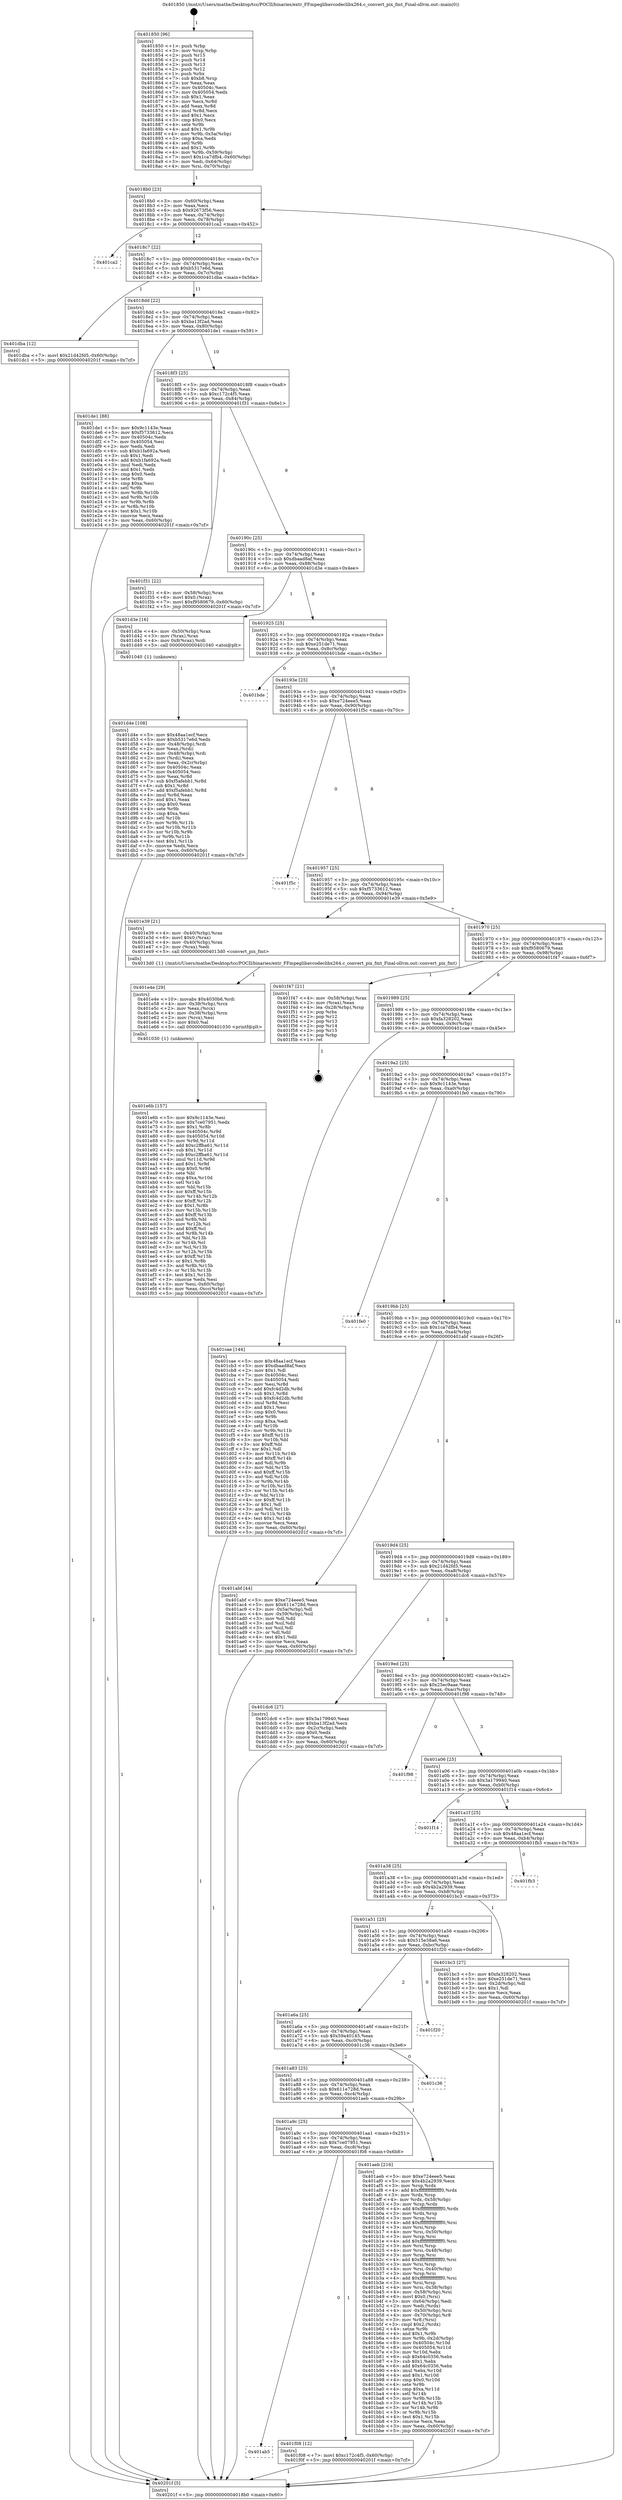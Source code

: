 digraph "0x401850" {
  label = "0x401850 (/mnt/c/Users/mathe/Desktop/tcc/POCII/binaries/extr_FFmpeglibavcodeclibx264.c_convert_pix_fmt_Final-ollvm.out::main(0))"
  labelloc = "t"
  node[shape=record]

  Entry [label="",width=0.3,height=0.3,shape=circle,fillcolor=black,style=filled]
  "0x4018b0" [label="{
     0x4018b0 [23]\l
     | [instrs]\l
     &nbsp;&nbsp;0x4018b0 \<+3\>: mov -0x60(%rbp),%eax\l
     &nbsp;&nbsp;0x4018b3 \<+2\>: mov %eax,%ecx\l
     &nbsp;&nbsp;0x4018b5 \<+6\>: sub $0x92673f56,%ecx\l
     &nbsp;&nbsp;0x4018bb \<+3\>: mov %eax,-0x74(%rbp)\l
     &nbsp;&nbsp;0x4018be \<+3\>: mov %ecx,-0x78(%rbp)\l
     &nbsp;&nbsp;0x4018c1 \<+6\>: je 0000000000401ca2 \<main+0x452\>\l
  }"]
  "0x401ca2" [label="{
     0x401ca2\l
  }", style=dashed]
  "0x4018c7" [label="{
     0x4018c7 [22]\l
     | [instrs]\l
     &nbsp;&nbsp;0x4018c7 \<+5\>: jmp 00000000004018cc \<main+0x7c\>\l
     &nbsp;&nbsp;0x4018cc \<+3\>: mov -0x74(%rbp),%eax\l
     &nbsp;&nbsp;0x4018cf \<+5\>: sub $0xb5317e6d,%eax\l
     &nbsp;&nbsp;0x4018d4 \<+3\>: mov %eax,-0x7c(%rbp)\l
     &nbsp;&nbsp;0x4018d7 \<+6\>: je 0000000000401dba \<main+0x56a\>\l
  }"]
  Exit [label="",width=0.3,height=0.3,shape=circle,fillcolor=black,style=filled,peripheries=2]
  "0x401dba" [label="{
     0x401dba [12]\l
     | [instrs]\l
     &nbsp;&nbsp;0x401dba \<+7\>: movl $0x21d42fd5,-0x60(%rbp)\l
     &nbsp;&nbsp;0x401dc1 \<+5\>: jmp 000000000040201f \<main+0x7cf\>\l
  }"]
  "0x4018dd" [label="{
     0x4018dd [22]\l
     | [instrs]\l
     &nbsp;&nbsp;0x4018dd \<+5\>: jmp 00000000004018e2 \<main+0x92\>\l
     &nbsp;&nbsp;0x4018e2 \<+3\>: mov -0x74(%rbp),%eax\l
     &nbsp;&nbsp;0x4018e5 \<+5\>: sub $0xba13f2ad,%eax\l
     &nbsp;&nbsp;0x4018ea \<+3\>: mov %eax,-0x80(%rbp)\l
     &nbsp;&nbsp;0x4018ed \<+6\>: je 0000000000401de1 \<main+0x591\>\l
  }"]
  "0x401ab5" [label="{
     0x401ab5\l
  }", style=dashed]
  "0x401de1" [label="{
     0x401de1 [88]\l
     | [instrs]\l
     &nbsp;&nbsp;0x401de1 \<+5\>: mov $0x9c1143e,%eax\l
     &nbsp;&nbsp;0x401de6 \<+5\>: mov $0xf5733612,%ecx\l
     &nbsp;&nbsp;0x401deb \<+7\>: mov 0x40504c,%edx\l
     &nbsp;&nbsp;0x401df2 \<+7\>: mov 0x405054,%esi\l
     &nbsp;&nbsp;0x401df9 \<+2\>: mov %edx,%edi\l
     &nbsp;&nbsp;0x401dfb \<+6\>: sub $0xb1fa692a,%edi\l
     &nbsp;&nbsp;0x401e01 \<+3\>: sub $0x1,%edi\l
     &nbsp;&nbsp;0x401e04 \<+6\>: add $0xb1fa692a,%edi\l
     &nbsp;&nbsp;0x401e0a \<+3\>: imul %edi,%edx\l
     &nbsp;&nbsp;0x401e0d \<+3\>: and $0x1,%edx\l
     &nbsp;&nbsp;0x401e10 \<+3\>: cmp $0x0,%edx\l
     &nbsp;&nbsp;0x401e13 \<+4\>: sete %r8b\l
     &nbsp;&nbsp;0x401e17 \<+3\>: cmp $0xa,%esi\l
     &nbsp;&nbsp;0x401e1a \<+4\>: setl %r9b\l
     &nbsp;&nbsp;0x401e1e \<+3\>: mov %r8b,%r10b\l
     &nbsp;&nbsp;0x401e21 \<+3\>: and %r9b,%r10b\l
     &nbsp;&nbsp;0x401e24 \<+3\>: xor %r9b,%r8b\l
     &nbsp;&nbsp;0x401e27 \<+3\>: or %r8b,%r10b\l
     &nbsp;&nbsp;0x401e2a \<+4\>: test $0x1,%r10b\l
     &nbsp;&nbsp;0x401e2e \<+3\>: cmovne %ecx,%eax\l
     &nbsp;&nbsp;0x401e31 \<+3\>: mov %eax,-0x60(%rbp)\l
     &nbsp;&nbsp;0x401e34 \<+5\>: jmp 000000000040201f \<main+0x7cf\>\l
  }"]
  "0x4018f3" [label="{
     0x4018f3 [25]\l
     | [instrs]\l
     &nbsp;&nbsp;0x4018f3 \<+5\>: jmp 00000000004018f8 \<main+0xa8\>\l
     &nbsp;&nbsp;0x4018f8 \<+3\>: mov -0x74(%rbp),%eax\l
     &nbsp;&nbsp;0x4018fb \<+5\>: sub $0xc172c4f5,%eax\l
     &nbsp;&nbsp;0x401900 \<+6\>: mov %eax,-0x84(%rbp)\l
     &nbsp;&nbsp;0x401906 \<+6\>: je 0000000000401f31 \<main+0x6e1\>\l
  }"]
  "0x401f08" [label="{
     0x401f08 [12]\l
     | [instrs]\l
     &nbsp;&nbsp;0x401f08 \<+7\>: movl $0xc172c4f5,-0x60(%rbp)\l
     &nbsp;&nbsp;0x401f0f \<+5\>: jmp 000000000040201f \<main+0x7cf\>\l
  }"]
  "0x401f31" [label="{
     0x401f31 [22]\l
     | [instrs]\l
     &nbsp;&nbsp;0x401f31 \<+4\>: mov -0x58(%rbp),%rax\l
     &nbsp;&nbsp;0x401f35 \<+6\>: movl $0x0,(%rax)\l
     &nbsp;&nbsp;0x401f3b \<+7\>: movl $0xf9580679,-0x60(%rbp)\l
     &nbsp;&nbsp;0x401f42 \<+5\>: jmp 000000000040201f \<main+0x7cf\>\l
  }"]
  "0x40190c" [label="{
     0x40190c [25]\l
     | [instrs]\l
     &nbsp;&nbsp;0x40190c \<+5\>: jmp 0000000000401911 \<main+0xc1\>\l
     &nbsp;&nbsp;0x401911 \<+3\>: mov -0x74(%rbp),%eax\l
     &nbsp;&nbsp;0x401914 \<+5\>: sub $0xdbaad8af,%eax\l
     &nbsp;&nbsp;0x401919 \<+6\>: mov %eax,-0x88(%rbp)\l
     &nbsp;&nbsp;0x40191f \<+6\>: je 0000000000401d3e \<main+0x4ee\>\l
  }"]
  "0x401e6b" [label="{
     0x401e6b [157]\l
     | [instrs]\l
     &nbsp;&nbsp;0x401e6b \<+5\>: mov $0x9c1143e,%esi\l
     &nbsp;&nbsp;0x401e70 \<+5\>: mov $0x7ce07951,%edx\l
     &nbsp;&nbsp;0x401e75 \<+3\>: mov $0x1,%r8b\l
     &nbsp;&nbsp;0x401e78 \<+8\>: mov 0x40504c,%r9d\l
     &nbsp;&nbsp;0x401e80 \<+8\>: mov 0x405054,%r10d\l
     &nbsp;&nbsp;0x401e88 \<+3\>: mov %r9d,%r11d\l
     &nbsp;&nbsp;0x401e8b \<+7\>: add $0xc2ffba61,%r11d\l
     &nbsp;&nbsp;0x401e92 \<+4\>: sub $0x1,%r11d\l
     &nbsp;&nbsp;0x401e96 \<+7\>: sub $0xc2ffba61,%r11d\l
     &nbsp;&nbsp;0x401e9d \<+4\>: imul %r11d,%r9d\l
     &nbsp;&nbsp;0x401ea1 \<+4\>: and $0x1,%r9d\l
     &nbsp;&nbsp;0x401ea5 \<+4\>: cmp $0x0,%r9d\l
     &nbsp;&nbsp;0x401ea9 \<+3\>: sete %bl\l
     &nbsp;&nbsp;0x401eac \<+4\>: cmp $0xa,%r10d\l
     &nbsp;&nbsp;0x401eb0 \<+4\>: setl %r14b\l
     &nbsp;&nbsp;0x401eb4 \<+3\>: mov %bl,%r15b\l
     &nbsp;&nbsp;0x401eb7 \<+4\>: xor $0xff,%r15b\l
     &nbsp;&nbsp;0x401ebb \<+3\>: mov %r14b,%r12b\l
     &nbsp;&nbsp;0x401ebe \<+4\>: xor $0xff,%r12b\l
     &nbsp;&nbsp;0x401ec2 \<+4\>: xor $0x1,%r8b\l
     &nbsp;&nbsp;0x401ec6 \<+3\>: mov %r15b,%r13b\l
     &nbsp;&nbsp;0x401ec9 \<+4\>: and $0xff,%r13b\l
     &nbsp;&nbsp;0x401ecd \<+3\>: and %r8b,%bl\l
     &nbsp;&nbsp;0x401ed0 \<+3\>: mov %r12b,%cl\l
     &nbsp;&nbsp;0x401ed3 \<+3\>: and $0xff,%cl\l
     &nbsp;&nbsp;0x401ed6 \<+3\>: and %r8b,%r14b\l
     &nbsp;&nbsp;0x401ed9 \<+3\>: or %bl,%r13b\l
     &nbsp;&nbsp;0x401edc \<+3\>: or %r14b,%cl\l
     &nbsp;&nbsp;0x401edf \<+3\>: xor %cl,%r13b\l
     &nbsp;&nbsp;0x401ee2 \<+3\>: or %r12b,%r15b\l
     &nbsp;&nbsp;0x401ee5 \<+4\>: xor $0xff,%r15b\l
     &nbsp;&nbsp;0x401ee9 \<+4\>: or $0x1,%r8b\l
     &nbsp;&nbsp;0x401eed \<+3\>: and %r8b,%r15b\l
     &nbsp;&nbsp;0x401ef0 \<+3\>: or %r15b,%r13b\l
     &nbsp;&nbsp;0x401ef3 \<+4\>: test $0x1,%r13b\l
     &nbsp;&nbsp;0x401ef7 \<+3\>: cmovne %edx,%esi\l
     &nbsp;&nbsp;0x401efa \<+3\>: mov %esi,-0x60(%rbp)\l
     &nbsp;&nbsp;0x401efd \<+6\>: mov %eax,-0xcc(%rbp)\l
     &nbsp;&nbsp;0x401f03 \<+5\>: jmp 000000000040201f \<main+0x7cf\>\l
  }"]
  "0x401d3e" [label="{
     0x401d3e [16]\l
     | [instrs]\l
     &nbsp;&nbsp;0x401d3e \<+4\>: mov -0x50(%rbp),%rax\l
     &nbsp;&nbsp;0x401d42 \<+3\>: mov (%rax),%rax\l
     &nbsp;&nbsp;0x401d45 \<+4\>: mov 0x8(%rax),%rdi\l
     &nbsp;&nbsp;0x401d49 \<+5\>: call 0000000000401040 \<atoi@plt\>\l
     | [calls]\l
     &nbsp;&nbsp;0x401040 \{1\} (unknown)\l
  }"]
  "0x401925" [label="{
     0x401925 [25]\l
     | [instrs]\l
     &nbsp;&nbsp;0x401925 \<+5\>: jmp 000000000040192a \<main+0xda\>\l
     &nbsp;&nbsp;0x40192a \<+3\>: mov -0x74(%rbp),%eax\l
     &nbsp;&nbsp;0x40192d \<+5\>: sub $0xe251de71,%eax\l
     &nbsp;&nbsp;0x401932 \<+6\>: mov %eax,-0x8c(%rbp)\l
     &nbsp;&nbsp;0x401938 \<+6\>: je 0000000000401bde \<main+0x38e\>\l
  }"]
  "0x401e4e" [label="{
     0x401e4e [29]\l
     | [instrs]\l
     &nbsp;&nbsp;0x401e4e \<+10\>: movabs $0x4030b6,%rdi\l
     &nbsp;&nbsp;0x401e58 \<+4\>: mov -0x38(%rbp),%rcx\l
     &nbsp;&nbsp;0x401e5c \<+2\>: mov %eax,(%rcx)\l
     &nbsp;&nbsp;0x401e5e \<+4\>: mov -0x38(%rbp),%rcx\l
     &nbsp;&nbsp;0x401e62 \<+2\>: mov (%rcx),%esi\l
     &nbsp;&nbsp;0x401e64 \<+2\>: mov $0x0,%al\l
     &nbsp;&nbsp;0x401e66 \<+5\>: call 0000000000401030 \<printf@plt\>\l
     | [calls]\l
     &nbsp;&nbsp;0x401030 \{1\} (unknown)\l
  }"]
  "0x401bde" [label="{
     0x401bde\l
  }", style=dashed]
  "0x40193e" [label="{
     0x40193e [25]\l
     | [instrs]\l
     &nbsp;&nbsp;0x40193e \<+5\>: jmp 0000000000401943 \<main+0xf3\>\l
     &nbsp;&nbsp;0x401943 \<+3\>: mov -0x74(%rbp),%eax\l
     &nbsp;&nbsp;0x401946 \<+5\>: sub $0xe724eee5,%eax\l
     &nbsp;&nbsp;0x40194b \<+6\>: mov %eax,-0x90(%rbp)\l
     &nbsp;&nbsp;0x401951 \<+6\>: je 0000000000401f5c \<main+0x70c\>\l
  }"]
  "0x401d4e" [label="{
     0x401d4e [108]\l
     | [instrs]\l
     &nbsp;&nbsp;0x401d4e \<+5\>: mov $0x48aa1ecf,%ecx\l
     &nbsp;&nbsp;0x401d53 \<+5\>: mov $0xb5317e6d,%edx\l
     &nbsp;&nbsp;0x401d58 \<+4\>: mov -0x48(%rbp),%rdi\l
     &nbsp;&nbsp;0x401d5c \<+2\>: mov %eax,(%rdi)\l
     &nbsp;&nbsp;0x401d5e \<+4\>: mov -0x48(%rbp),%rdi\l
     &nbsp;&nbsp;0x401d62 \<+2\>: mov (%rdi),%eax\l
     &nbsp;&nbsp;0x401d64 \<+3\>: mov %eax,-0x2c(%rbp)\l
     &nbsp;&nbsp;0x401d67 \<+7\>: mov 0x40504c,%eax\l
     &nbsp;&nbsp;0x401d6e \<+7\>: mov 0x405054,%esi\l
     &nbsp;&nbsp;0x401d75 \<+3\>: mov %eax,%r8d\l
     &nbsp;&nbsp;0x401d78 \<+7\>: sub $0xf5afebb1,%r8d\l
     &nbsp;&nbsp;0x401d7f \<+4\>: sub $0x1,%r8d\l
     &nbsp;&nbsp;0x401d83 \<+7\>: add $0xf5afebb1,%r8d\l
     &nbsp;&nbsp;0x401d8a \<+4\>: imul %r8d,%eax\l
     &nbsp;&nbsp;0x401d8e \<+3\>: and $0x1,%eax\l
     &nbsp;&nbsp;0x401d91 \<+3\>: cmp $0x0,%eax\l
     &nbsp;&nbsp;0x401d94 \<+4\>: sete %r9b\l
     &nbsp;&nbsp;0x401d98 \<+3\>: cmp $0xa,%esi\l
     &nbsp;&nbsp;0x401d9b \<+4\>: setl %r10b\l
     &nbsp;&nbsp;0x401d9f \<+3\>: mov %r9b,%r11b\l
     &nbsp;&nbsp;0x401da2 \<+3\>: and %r10b,%r11b\l
     &nbsp;&nbsp;0x401da5 \<+3\>: xor %r10b,%r9b\l
     &nbsp;&nbsp;0x401da8 \<+3\>: or %r9b,%r11b\l
     &nbsp;&nbsp;0x401dab \<+4\>: test $0x1,%r11b\l
     &nbsp;&nbsp;0x401daf \<+3\>: cmovne %edx,%ecx\l
     &nbsp;&nbsp;0x401db2 \<+3\>: mov %ecx,-0x60(%rbp)\l
     &nbsp;&nbsp;0x401db5 \<+5\>: jmp 000000000040201f \<main+0x7cf\>\l
  }"]
  "0x401f5c" [label="{
     0x401f5c\l
  }", style=dashed]
  "0x401957" [label="{
     0x401957 [25]\l
     | [instrs]\l
     &nbsp;&nbsp;0x401957 \<+5\>: jmp 000000000040195c \<main+0x10c\>\l
     &nbsp;&nbsp;0x40195c \<+3\>: mov -0x74(%rbp),%eax\l
     &nbsp;&nbsp;0x40195f \<+5\>: sub $0xf5733612,%eax\l
     &nbsp;&nbsp;0x401964 \<+6\>: mov %eax,-0x94(%rbp)\l
     &nbsp;&nbsp;0x40196a \<+6\>: je 0000000000401e39 \<main+0x5e9\>\l
  }"]
  "0x401a9c" [label="{
     0x401a9c [25]\l
     | [instrs]\l
     &nbsp;&nbsp;0x401a9c \<+5\>: jmp 0000000000401aa1 \<main+0x251\>\l
     &nbsp;&nbsp;0x401aa1 \<+3\>: mov -0x74(%rbp),%eax\l
     &nbsp;&nbsp;0x401aa4 \<+5\>: sub $0x7ce07951,%eax\l
     &nbsp;&nbsp;0x401aa9 \<+6\>: mov %eax,-0xc8(%rbp)\l
     &nbsp;&nbsp;0x401aaf \<+6\>: je 0000000000401f08 \<main+0x6b8\>\l
  }"]
  "0x401e39" [label="{
     0x401e39 [21]\l
     | [instrs]\l
     &nbsp;&nbsp;0x401e39 \<+4\>: mov -0x40(%rbp),%rax\l
     &nbsp;&nbsp;0x401e3d \<+6\>: movl $0x0,(%rax)\l
     &nbsp;&nbsp;0x401e43 \<+4\>: mov -0x40(%rbp),%rax\l
     &nbsp;&nbsp;0x401e47 \<+2\>: mov (%rax),%edi\l
     &nbsp;&nbsp;0x401e49 \<+5\>: call 00000000004013d0 \<convert_pix_fmt\>\l
     | [calls]\l
     &nbsp;&nbsp;0x4013d0 \{1\} (/mnt/c/Users/mathe/Desktop/tcc/POCII/binaries/extr_FFmpeglibavcodeclibx264.c_convert_pix_fmt_Final-ollvm.out::convert_pix_fmt)\l
  }"]
  "0x401970" [label="{
     0x401970 [25]\l
     | [instrs]\l
     &nbsp;&nbsp;0x401970 \<+5\>: jmp 0000000000401975 \<main+0x125\>\l
     &nbsp;&nbsp;0x401975 \<+3\>: mov -0x74(%rbp),%eax\l
     &nbsp;&nbsp;0x401978 \<+5\>: sub $0xf9580679,%eax\l
     &nbsp;&nbsp;0x40197d \<+6\>: mov %eax,-0x98(%rbp)\l
     &nbsp;&nbsp;0x401983 \<+6\>: je 0000000000401f47 \<main+0x6f7\>\l
  }"]
  "0x401aeb" [label="{
     0x401aeb [216]\l
     | [instrs]\l
     &nbsp;&nbsp;0x401aeb \<+5\>: mov $0xe724eee5,%eax\l
     &nbsp;&nbsp;0x401af0 \<+5\>: mov $0x4b2a2939,%ecx\l
     &nbsp;&nbsp;0x401af5 \<+3\>: mov %rsp,%rdx\l
     &nbsp;&nbsp;0x401af8 \<+4\>: add $0xfffffffffffffff0,%rdx\l
     &nbsp;&nbsp;0x401afc \<+3\>: mov %rdx,%rsp\l
     &nbsp;&nbsp;0x401aff \<+4\>: mov %rdx,-0x58(%rbp)\l
     &nbsp;&nbsp;0x401b03 \<+3\>: mov %rsp,%rdx\l
     &nbsp;&nbsp;0x401b06 \<+4\>: add $0xfffffffffffffff0,%rdx\l
     &nbsp;&nbsp;0x401b0a \<+3\>: mov %rdx,%rsp\l
     &nbsp;&nbsp;0x401b0d \<+3\>: mov %rsp,%rsi\l
     &nbsp;&nbsp;0x401b10 \<+4\>: add $0xfffffffffffffff0,%rsi\l
     &nbsp;&nbsp;0x401b14 \<+3\>: mov %rsi,%rsp\l
     &nbsp;&nbsp;0x401b17 \<+4\>: mov %rsi,-0x50(%rbp)\l
     &nbsp;&nbsp;0x401b1b \<+3\>: mov %rsp,%rsi\l
     &nbsp;&nbsp;0x401b1e \<+4\>: add $0xfffffffffffffff0,%rsi\l
     &nbsp;&nbsp;0x401b22 \<+3\>: mov %rsi,%rsp\l
     &nbsp;&nbsp;0x401b25 \<+4\>: mov %rsi,-0x48(%rbp)\l
     &nbsp;&nbsp;0x401b29 \<+3\>: mov %rsp,%rsi\l
     &nbsp;&nbsp;0x401b2c \<+4\>: add $0xfffffffffffffff0,%rsi\l
     &nbsp;&nbsp;0x401b30 \<+3\>: mov %rsi,%rsp\l
     &nbsp;&nbsp;0x401b33 \<+4\>: mov %rsi,-0x40(%rbp)\l
     &nbsp;&nbsp;0x401b37 \<+3\>: mov %rsp,%rsi\l
     &nbsp;&nbsp;0x401b3a \<+4\>: add $0xfffffffffffffff0,%rsi\l
     &nbsp;&nbsp;0x401b3e \<+3\>: mov %rsi,%rsp\l
     &nbsp;&nbsp;0x401b41 \<+4\>: mov %rsi,-0x38(%rbp)\l
     &nbsp;&nbsp;0x401b45 \<+4\>: mov -0x58(%rbp),%rsi\l
     &nbsp;&nbsp;0x401b49 \<+6\>: movl $0x0,(%rsi)\l
     &nbsp;&nbsp;0x401b4f \<+3\>: mov -0x64(%rbp),%edi\l
     &nbsp;&nbsp;0x401b52 \<+2\>: mov %edi,(%rdx)\l
     &nbsp;&nbsp;0x401b54 \<+4\>: mov -0x50(%rbp),%rsi\l
     &nbsp;&nbsp;0x401b58 \<+4\>: mov -0x70(%rbp),%r8\l
     &nbsp;&nbsp;0x401b5c \<+3\>: mov %r8,(%rsi)\l
     &nbsp;&nbsp;0x401b5f \<+3\>: cmpl $0x2,(%rdx)\l
     &nbsp;&nbsp;0x401b62 \<+4\>: setne %r9b\l
     &nbsp;&nbsp;0x401b66 \<+4\>: and $0x1,%r9b\l
     &nbsp;&nbsp;0x401b6a \<+4\>: mov %r9b,-0x2d(%rbp)\l
     &nbsp;&nbsp;0x401b6e \<+8\>: mov 0x40504c,%r10d\l
     &nbsp;&nbsp;0x401b76 \<+8\>: mov 0x405054,%r11d\l
     &nbsp;&nbsp;0x401b7e \<+3\>: mov %r10d,%ebx\l
     &nbsp;&nbsp;0x401b81 \<+6\>: sub $0x64c0356,%ebx\l
     &nbsp;&nbsp;0x401b87 \<+3\>: sub $0x1,%ebx\l
     &nbsp;&nbsp;0x401b8a \<+6\>: add $0x64c0356,%ebx\l
     &nbsp;&nbsp;0x401b90 \<+4\>: imul %ebx,%r10d\l
     &nbsp;&nbsp;0x401b94 \<+4\>: and $0x1,%r10d\l
     &nbsp;&nbsp;0x401b98 \<+4\>: cmp $0x0,%r10d\l
     &nbsp;&nbsp;0x401b9c \<+4\>: sete %r9b\l
     &nbsp;&nbsp;0x401ba0 \<+4\>: cmp $0xa,%r11d\l
     &nbsp;&nbsp;0x401ba4 \<+4\>: setl %r14b\l
     &nbsp;&nbsp;0x401ba8 \<+3\>: mov %r9b,%r15b\l
     &nbsp;&nbsp;0x401bab \<+3\>: and %r14b,%r15b\l
     &nbsp;&nbsp;0x401bae \<+3\>: xor %r14b,%r9b\l
     &nbsp;&nbsp;0x401bb1 \<+3\>: or %r9b,%r15b\l
     &nbsp;&nbsp;0x401bb4 \<+4\>: test $0x1,%r15b\l
     &nbsp;&nbsp;0x401bb8 \<+3\>: cmovne %ecx,%eax\l
     &nbsp;&nbsp;0x401bbb \<+3\>: mov %eax,-0x60(%rbp)\l
     &nbsp;&nbsp;0x401bbe \<+5\>: jmp 000000000040201f \<main+0x7cf\>\l
  }"]
  "0x401f47" [label="{
     0x401f47 [21]\l
     | [instrs]\l
     &nbsp;&nbsp;0x401f47 \<+4\>: mov -0x58(%rbp),%rax\l
     &nbsp;&nbsp;0x401f4b \<+2\>: mov (%rax),%eax\l
     &nbsp;&nbsp;0x401f4d \<+4\>: lea -0x28(%rbp),%rsp\l
     &nbsp;&nbsp;0x401f51 \<+1\>: pop %rbx\l
     &nbsp;&nbsp;0x401f52 \<+2\>: pop %r12\l
     &nbsp;&nbsp;0x401f54 \<+2\>: pop %r13\l
     &nbsp;&nbsp;0x401f56 \<+2\>: pop %r14\l
     &nbsp;&nbsp;0x401f58 \<+2\>: pop %r15\l
     &nbsp;&nbsp;0x401f5a \<+1\>: pop %rbp\l
     &nbsp;&nbsp;0x401f5b \<+1\>: ret\l
  }"]
  "0x401989" [label="{
     0x401989 [25]\l
     | [instrs]\l
     &nbsp;&nbsp;0x401989 \<+5\>: jmp 000000000040198e \<main+0x13e\>\l
     &nbsp;&nbsp;0x40198e \<+3\>: mov -0x74(%rbp),%eax\l
     &nbsp;&nbsp;0x401991 \<+5\>: sub $0xfa328202,%eax\l
     &nbsp;&nbsp;0x401996 \<+6\>: mov %eax,-0x9c(%rbp)\l
     &nbsp;&nbsp;0x40199c \<+6\>: je 0000000000401cae \<main+0x45e\>\l
  }"]
  "0x401a83" [label="{
     0x401a83 [25]\l
     | [instrs]\l
     &nbsp;&nbsp;0x401a83 \<+5\>: jmp 0000000000401a88 \<main+0x238\>\l
     &nbsp;&nbsp;0x401a88 \<+3\>: mov -0x74(%rbp),%eax\l
     &nbsp;&nbsp;0x401a8b \<+5\>: sub $0x611e728d,%eax\l
     &nbsp;&nbsp;0x401a90 \<+6\>: mov %eax,-0xc4(%rbp)\l
     &nbsp;&nbsp;0x401a96 \<+6\>: je 0000000000401aeb \<main+0x29b\>\l
  }"]
  "0x401cae" [label="{
     0x401cae [144]\l
     | [instrs]\l
     &nbsp;&nbsp;0x401cae \<+5\>: mov $0x48aa1ecf,%eax\l
     &nbsp;&nbsp;0x401cb3 \<+5\>: mov $0xdbaad8af,%ecx\l
     &nbsp;&nbsp;0x401cb8 \<+2\>: mov $0x1,%dl\l
     &nbsp;&nbsp;0x401cba \<+7\>: mov 0x40504c,%esi\l
     &nbsp;&nbsp;0x401cc1 \<+7\>: mov 0x405054,%edi\l
     &nbsp;&nbsp;0x401cc8 \<+3\>: mov %esi,%r8d\l
     &nbsp;&nbsp;0x401ccb \<+7\>: add $0xfc4d2db,%r8d\l
     &nbsp;&nbsp;0x401cd2 \<+4\>: sub $0x1,%r8d\l
     &nbsp;&nbsp;0x401cd6 \<+7\>: sub $0xfc4d2db,%r8d\l
     &nbsp;&nbsp;0x401cdd \<+4\>: imul %r8d,%esi\l
     &nbsp;&nbsp;0x401ce1 \<+3\>: and $0x1,%esi\l
     &nbsp;&nbsp;0x401ce4 \<+3\>: cmp $0x0,%esi\l
     &nbsp;&nbsp;0x401ce7 \<+4\>: sete %r9b\l
     &nbsp;&nbsp;0x401ceb \<+3\>: cmp $0xa,%edi\l
     &nbsp;&nbsp;0x401cee \<+4\>: setl %r10b\l
     &nbsp;&nbsp;0x401cf2 \<+3\>: mov %r9b,%r11b\l
     &nbsp;&nbsp;0x401cf5 \<+4\>: xor $0xff,%r11b\l
     &nbsp;&nbsp;0x401cf9 \<+3\>: mov %r10b,%bl\l
     &nbsp;&nbsp;0x401cfc \<+3\>: xor $0xff,%bl\l
     &nbsp;&nbsp;0x401cff \<+3\>: xor $0x1,%dl\l
     &nbsp;&nbsp;0x401d02 \<+3\>: mov %r11b,%r14b\l
     &nbsp;&nbsp;0x401d05 \<+4\>: and $0xff,%r14b\l
     &nbsp;&nbsp;0x401d09 \<+3\>: and %dl,%r9b\l
     &nbsp;&nbsp;0x401d0c \<+3\>: mov %bl,%r15b\l
     &nbsp;&nbsp;0x401d0f \<+4\>: and $0xff,%r15b\l
     &nbsp;&nbsp;0x401d13 \<+3\>: and %dl,%r10b\l
     &nbsp;&nbsp;0x401d16 \<+3\>: or %r9b,%r14b\l
     &nbsp;&nbsp;0x401d19 \<+3\>: or %r10b,%r15b\l
     &nbsp;&nbsp;0x401d1c \<+3\>: xor %r15b,%r14b\l
     &nbsp;&nbsp;0x401d1f \<+3\>: or %bl,%r11b\l
     &nbsp;&nbsp;0x401d22 \<+4\>: xor $0xff,%r11b\l
     &nbsp;&nbsp;0x401d26 \<+3\>: or $0x1,%dl\l
     &nbsp;&nbsp;0x401d29 \<+3\>: and %dl,%r11b\l
     &nbsp;&nbsp;0x401d2c \<+3\>: or %r11b,%r14b\l
     &nbsp;&nbsp;0x401d2f \<+4\>: test $0x1,%r14b\l
     &nbsp;&nbsp;0x401d33 \<+3\>: cmovne %ecx,%eax\l
     &nbsp;&nbsp;0x401d36 \<+3\>: mov %eax,-0x60(%rbp)\l
     &nbsp;&nbsp;0x401d39 \<+5\>: jmp 000000000040201f \<main+0x7cf\>\l
  }"]
  "0x4019a2" [label="{
     0x4019a2 [25]\l
     | [instrs]\l
     &nbsp;&nbsp;0x4019a2 \<+5\>: jmp 00000000004019a7 \<main+0x157\>\l
     &nbsp;&nbsp;0x4019a7 \<+3\>: mov -0x74(%rbp),%eax\l
     &nbsp;&nbsp;0x4019aa \<+5\>: sub $0x9c1143e,%eax\l
     &nbsp;&nbsp;0x4019af \<+6\>: mov %eax,-0xa0(%rbp)\l
     &nbsp;&nbsp;0x4019b5 \<+6\>: je 0000000000401fe0 \<main+0x790\>\l
  }"]
  "0x401c36" [label="{
     0x401c36\l
  }", style=dashed]
  "0x401fe0" [label="{
     0x401fe0\l
  }", style=dashed]
  "0x4019bb" [label="{
     0x4019bb [25]\l
     | [instrs]\l
     &nbsp;&nbsp;0x4019bb \<+5\>: jmp 00000000004019c0 \<main+0x170\>\l
     &nbsp;&nbsp;0x4019c0 \<+3\>: mov -0x74(%rbp),%eax\l
     &nbsp;&nbsp;0x4019c3 \<+5\>: sub $0x1ca7dfb4,%eax\l
     &nbsp;&nbsp;0x4019c8 \<+6\>: mov %eax,-0xa4(%rbp)\l
     &nbsp;&nbsp;0x4019ce \<+6\>: je 0000000000401abf \<main+0x26f\>\l
  }"]
  "0x401a6a" [label="{
     0x401a6a [25]\l
     | [instrs]\l
     &nbsp;&nbsp;0x401a6a \<+5\>: jmp 0000000000401a6f \<main+0x21f\>\l
     &nbsp;&nbsp;0x401a6f \<+3\>: mov -0x74(%rbp),%eax\l
     &nbsp;&nbsp;0x401a72 \<+5\>: sub $0x59a40145,%eax\l
     &nbsp;&nbsp;0x401a77 \<+6\>: mov %eax,-0xc0(%rbp)\l
     &nbsp;&nbsp;0x401a7d \<+6\>: je 0000000000401c36 \<main+0x3e6\>\l
  }"]
  "0x401abf" [label="{
     0x401abf [44]\l
     | [instrs]\l
     &nbsp;&nbsp;0x401abf \<+5\>: mov $0xe724eee5,%eax\l
     &nbsp;&nbsp;0x401ac4 \<+5\>: mov $0x611e728d,%ecx\l
     &nbsp;&nbsp;0x401ac9 \<+3\>: mov -0x5a(%rbp),%dl\l
     &nbsp;&nbsp;0x401acc \<+4\>: mov -0x59(%rbp),%sil\l
     &nbsp;&nbsp;0x401ad0 \<+3\>: mov %dl,%dil\l
     &nbsp;&nbsp;0x401ad3 \<+3\>: and %sil,%dil\l
     &nbsp;&nbsp;0x401ad6 \<+3\>: xor %sil,%dl\l
     &nbsp;&nbsp;0x401ad9 \<+3\>: or %dl,%dil\l
     &nbsp;&nbsp;0x401adc \<+4\>: test $0x1,%dil\l
     &nbsp;&nbsp;0x401ae0 \<+3\>: cmovne %ecx,%eax\l
     &nbsp;&nbsp;0x401ae3 \<+3\>: mov %eax,-0x60(%rbp)\l
     &nbsp;&nbsp;0x401ae6 \<+5\>: jmp 000000000040201f \<main+0x7cf\>\l
  }"]
  "0x4019d4" [label="{
     0x4019d4 [25]\l
     | [instrs]\l
     &nbsp;&nbsp;0x4019d4 \<+5\>: jmp 00000000004019d9 \<main+0x189\>\l
     &nbsp;&nbsp;0x4019d9 \<+3\>: mov -0x74(%rbp),%eax\l
     &nbsp;&nbsp;0x4019dc \<+5\>: sub $0x21d42fd5,%eax\l
     &nbsp;&nbsp;0x4019e1 \<+6\>: mov %eax,-0xa8(%rbp)\l
     &nbsp;&nbsp;0x4019e7 \<+6\>: je 0000000000401dc6 \<main+0x576\>\l
  }"]
  "0x40201f" [label="{
     0x40201f [5]\l
     | [instrs]\l
     &nbsp;&nbsp;0x40201f \<+5\>: jmp 00000000004018b0 \<main+0x60\>\l
  }"]
  "0x401850" [label="{
     0x401850 [96]\l
     | [instrs]\l
     &nbsp;&nbsp;0x401850 \<+1\>: push %rbp\l
     &nbsp;&nbsp;0x401851 \<+3\>: mov %rsp,%rbp\l
     &nbsp;&nbsp;0x401854 \<+2\>: push %r15\l
     &nbsp;&nbsp;0x401856 \<+2\>: push %r14\l
     &nbsp;&nbsp;0x401858 \<+2\>: push %r13\l
     &nbsp;&nbsp;0x40185a \<+2\>: push %r12\l
     &nbsp;&nbsp;0x40185c \<+1\>: push %rbx\l
     &nbsp;&nbsp;0x40185d \<+7\>: sub $0xb8,%rsp\l
     &nbsp;&nbsp;0x401864 \<+2\>: xor %eax,%eax\l
     &nbsp;&nbsp;0x401866 \<+7\>: mov 0x40504c,%ecx\l
     &nbsp;&nbsp;0x40186d \<+7\>: mov 0x405054,%edx\l
     &nbsp;&nbsp;0x401874 \<+3\>: sub $0x1,%eax\l
     &nbsp;&nbsp;0x401877 \<+3\>: mov %ecx,%r8d\l
     &nbsp;&nbsp;0x40187a \<+3\>: add %eax,%r8d\l
     &nbsp;&nbsp;0x40187d \<+4\>: imul %r8d,%ecx\l
     &nbsp;&nbsp;0x401881 \<+3\>: and $0x1,%ecx\l
     &nbsp;&nbsp;0x401884 \<+3\>: cmp $0x0,%ecx\l
     &nbsp;&nbsp;0x401887 \<+4\>: sete %r9b\l
     &nbsp;&nbsp;0x40188b \<+4\>: and $0x1,%r9b\l
     &nbsp;&nbsp;0x40188f \<+4\>: mov %r9b,-0x5a(%rbp)\l
     &nbsp;&nbsp;0x401893 \<+3\>: cmp $0xa,%edx\l
     &nbsp;&nbsp;0x401896 \<+4\>: setl %r9b\l
     &nbsp;&nbsp;0x40189a \<+4\>: and $0x1,%r9b\l
     &nbsp;&nbsp;0x40189e \<+4\>: mov %r9b,-0x59(%rbp)\l
     &nbsp;&nbsp;0x4018a2 \<+7\>: movl $0x1ca7dfb4,-0x60(%rbp)\l
     &nbsp;&nbsp;0x4018a9 \<+3\>: mov %edi,-0x64(%rbp)\l
     &nbsp;&nbsp;0x4018ac \<+4\>: mov %rsi,-0x70(%rbp)\l
  }"]
  "0x401f20" [label="{
     0x401f20\l
  }", style=dashed]
  "0x401dc6" [label="{
     0x401dc6 [27]\l
     | [instrs]\l
     &nbsp;&nbsp;0x401dc6 \<+5\>: mov $0x3a179940,%eax\l
     &nbsp;&nbsp;0x401dcb \<+5\>: mov $0xba13f2ad,%ecx\l
     &nbsp;&nbsp;0x401dd0 \<+3\>: mov -0x2c(%rbp),%edx\l
     &nbsp;&nbsp;0x401dd3 \<+3\>: cmp $0x0,%edx\l
     &nbsp;&nbsp;0x401dd6 \<+3\>: cmove %ecx,%eax\l
     &nbsp;&nbsp;0x401dd9 \<+3\>: mov %eax,-0x60(%rbp)\l
     &nbsp;&nbsp;0x401ddc \<+5\>: jmp 000000000040201f \<main+0x7cf\>\l
  }"]
  "0x4019ed" [label="{
     0x4019ed [25]\l
     | [instrs]\l
     &nbsp;&nbsp;0x4019ed \<+5\>: jmp 00000000004019f2 \<main+0x1a2\>\l
     &nbsp;&nbsp;0x4019f2 \<+3\>: mov -0x74(%rbp),%eax\l
     &nbsp;&nbsp;0x4019f5 \<+5\>: sub $0x25ec9aae,%eax\l
     &nbsp;&nbsp;0x4019fa \<+6\>: mov %eax,-0xac(%rbp)\l
     &nbsp;&nbsp;0x401a00 \<+6\>: je 0000000000401f98 \<main+0x748\>\l
  }"]
  "0x401a51" [label="{
     0x401a51 [25]\l
     | [instrs]\l
     &nbsp;&nbsp;0x401a51 \<+5\>: jmp 0000000000401a56 \<main+0x206\>\l
     &nbsp;&nbsp;0x401a56 \<+3\>: mov -0x74(%rbp),%eax\l
     &nbsp;&nbsp;0x401a59 \<+5\>: sub $0x515e38a6,%eax\l
     &nbsp;&nbsp;0x401a5e \<+6\>: mov %eax,-0xbc(%rbp)\l
     &nbsp;&nbsp;0x401a64 \<+6\>: je 0000000000401f20 \<main+0x6d0\>\l
  }"]
  "0x401f98" [label="{
     0x401f98\l
  }", style=dashed]
  "0x401a06" [label="{
     0x401a06 [25]\l
     | [instrs]\l
     &nbsp;&nbsp;0x401a06 \<+5\>: jmp 0000000000401a0b \<main+0x1bb\>\l
     &nbsp;&nbsp;0x401a0b \<+3\>: mov -0x74(%rbp),%eax\l
     &nbsp;&nbsp;0x401a0e \<+5\>: sub $0x3a179940,%eax\l
     &nbsp;&nbsp;0x401a13 \<+6\>: mov %eax,-0xb0(%rbp)\l
     &nbsp;&nbsp;0x401a19 \<+6\>: je 0000000000401f14 \<main+0x6c4\>\l
  }"]
  "0x401bc3" [label="{
     0x401bc3 [27]\l
     | [instrs]\l
     &nbsp;&nbsp;0x401bc3 \<+5\>: mov $0xfa328202,%eax\l
     &nbsp;&nbsp;0x401bc8 \<+5\>: mov $0xe251de71,%ecx\l
     &nbsp;&nbsp;0x401bcd \<+3\>: mov -0x2d(%rbp),%dl\l
     &nbsp;&nbsp;0x401bd0 \<+3\>: test $0x1,%dl\l
     &nbsp;&nbsp;0x401bd3 \<+3\>: cmovne %ecx,%eax\l
     &nbsp;&nbsp;0x401bd6 \<+3\>: mov %eax,-0x60(%rbp)\l
     &nbsp;&nbsp;0x401bd9 \<+5\>: jmp 000000000040201f \<main+0x7cf\>\l
  }"]
  "0x401f14" [label="{
     0x401f14\l
  }", style=dashed]
  "0x401a1f" [label="{
     0x401a1f [25]\l
     | [instrs]\l
     &nbsp;&nbsp;0x401a1f \<+5\>: jmp 0000000000401a24 \<main+0x1d4\>\l
     &nbsp;&nbsp;0x401a24 \<+3\>: mov -0x74(%rbp),%eax\l
     &nbsp;&nbsp;0x401a27 \<+5\>: sub $0x48aa1ecf,%eax\l
     &nbsp;&nbsp;0x401a2c \<+6\>: mov %eax,-0xb4(%rbp)\l
     &nbsp;&nbsp;0x401a32 \<+6\>: je 0000000000401fb3 \<main+0x763\>\l
  }"]
  "0x401a38" [label="{
     0x401a38 [25]\l
     | [instrs]\l
     &nbsp;&nbsp;0x401a38 \<+5\>: jmp 0000000000401a3d \<main+0x1ed\>\l
     &nbsp;&nbsp;0x401a3d \<+3\>: mov -0x74(%rbp),%eax\l
     &nbsp;&nbsp;0x401a40 \<+5\>: sub $0x4b2a2939,%eax\l
     &nbsp;&nbsp;0x401a45 \<+6\>: mov %eax,-0xb8(%rbp)\l
     &nbsp;&nbsp;0x401a4b \<+6\>: je 0000000000401bc3 \<main+0x373\>\l
  }"]
  "0x401fb3" [label="{
     0x401fb3\l
  }", style=dashed]
  Entry -> "0x401850" [label=" 1"]
  "0x4018b0" -> "0x401ca2" [label=" 0"]
  "0x4018b0" -> "0x4018c7" [label=" 12"]
  "0x401f47" -> Exit [label=" 1"]
  "0x4018c7" -> "0x401dba" [label=" 1"]
  "0x4018c7" -> "0x4018dd" [label=" 11"]
  "0x401f31" -> "0x40201f" [label=" 1"]
  "0x4018dd" -> "0x401de1" [label=" 1"]
  "0x4018dd" -> "0x4018f3" [label=" 10"]
  "0x401f08" -> "0x40201f" [label=" 1"]
  "0x4018f3" -> "0x401f31" [label=" 1"]
  "0x4018f3" -> "0x40190c" [label=" 9"]
  "0x401a9c" -> "0x401ab5" [label=" 0"]
  "0x40190c" -> "0x401d3e" [label=" 1"]
  "0x40190c" -> "0x401925" [label=" 8"]
  "0x401a9c" -> "0x401f08" [label=" 1"]
  "0x401925" -> "0x401bde" [label=" 0"]
  "0x401925" -> "0x40193e" [label=" 8"]
  "0x401e6b" -> "0x40201f" [label=" 1"]
  "0x40193e" -> "0x401f5c" [label=" 0"]
  "0x40193e" -> "0x401957" [label=" 8"]
  "0x401e4e" -> "0x401e6b" [label=" 1"]
  "0x401957" -> "0x401e39" [label=" 1"]
  "0x401957" -> "0x401970" [label=" 7"]
  "0x401e39" -> "0x401e4e" [label=" 1"]
  "0x401970" -> "0x401f47" [label=" 1"]
  "0x401970" -> "0x401989" [label=" 6"]
  "0x401de1" -> "0x40201f" [label=" 1"]
  "0x401989" -> "0x401cae" [label=" 1"]
  "0x401989" -> "0x4019a2" [label=" 5"]
  "0x401dba" -> "0x40201f" [label=" 1"]
  "0x4019a2" -> "0x401fe0" [label=" 0"]
  "0x4019a2" -> "0x4019bb" [label=" 5"]
  "0x401d4e" -> "0x40201f" [label=" 1"]
  "0x4019bb" -> "0x401abf" [label=" 1"]
  "0x4019bb" -> "0x4019d4" [label=" 4"]
  "0x401abf" -> "0x40201f" [label=" 1"]
  "0x401850" -> "0x4018b0" [label=" 1"]
  "0x40201f" -> "0x4018b0" [label=" 11"]
  "0x401cae" -> "0x40201f" [label=" 1"]
  "0x4019d4" -> "0x401dc6" [label=" 1"]
  "0x4019d4" -> "0x4019ed" [label=" 3"]
  "0x401bc3" -> "0x40201f" [label=" 1"]
  "0x4019ed" -> "0x401f98" [label=" 0"]
  "0x4019ed" -> "0x401a06" [label=" 3"]
  "0x401a83" -> "0x401a9c" [label=" 1"]
  "0x401a06" -> "0x401f14" [label=" 0"]
  "0x401a06" -> "0x401a1f" [label=" 3"]
  "0x401a83" -> "0x401aeb" [label=" 1"]
  "0x401a1f" -> "0x401fb3" [label=" 0"]
  "0x401a1f" -> "0x401a38" [label=" 3"]
  "0x401dc6" -> "0x40201f" [label=" 1"]
  "0x401a38" -> "0x401bc3" [label=" 1"]
  "0x401a38" -> "0x401a51" [label=" 2"]
  "0x401aeb" -> "0x40201f" [label=" 1"]
  "0x401a51" -> "0x401f20" [label=" 0"]
  "0x401a51" -> "0x401a6a" [label=" 2"]
  "0x401d3e" -> "0x401d4e" [label=" 1"]
  "0x401a6a" -> "0x401c36" [label=" 0"]
  "0x401a6a" -> "0x401a83" [label=" 2"]
}
